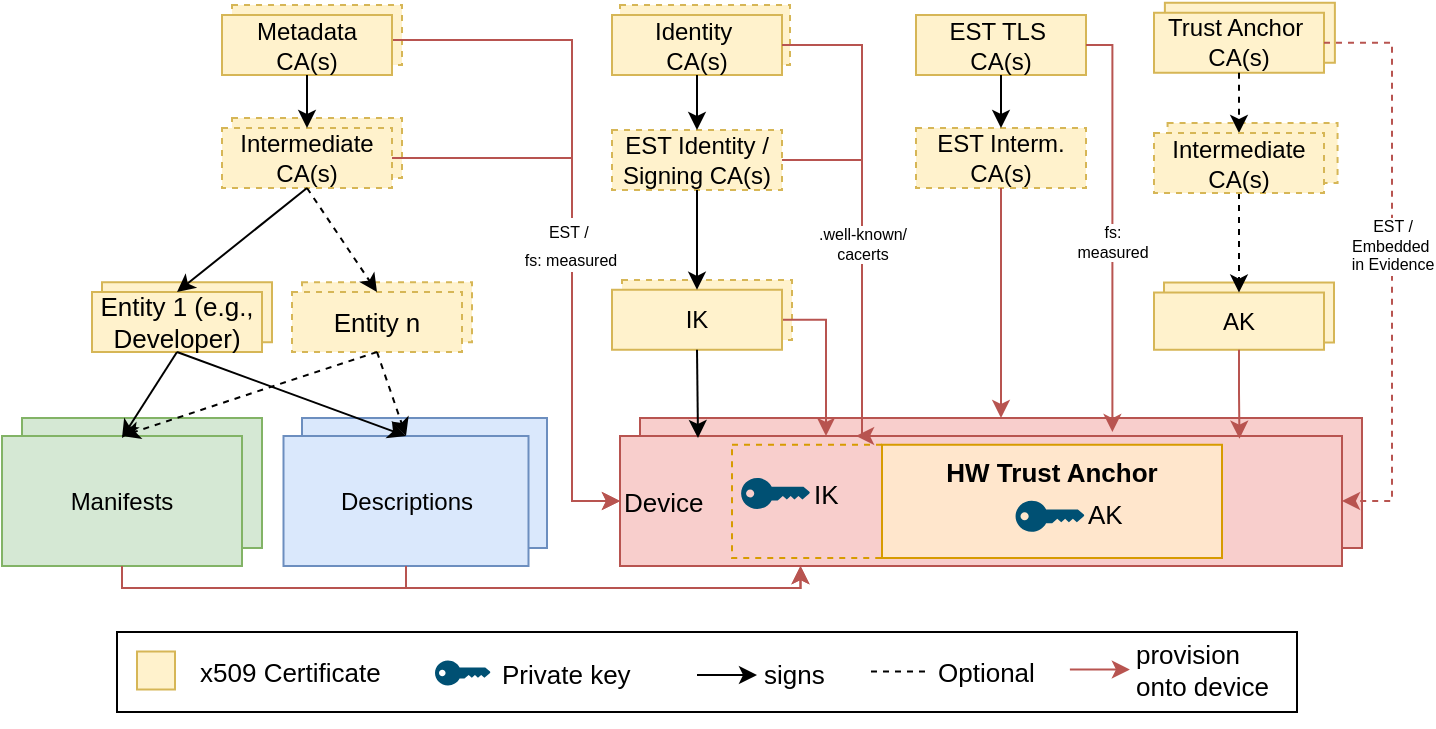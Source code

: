 <mxfile version="24.7.17">
  <diagram name="Page-1" id="c7558073-3199-34d8-9f00-42111426c3f3">
    <mxGraphModel dx="1147" dy="685" grid="1" gridSize="5" guides="1" tooltips="1" connect="1" arrows="1" fold="1" page="1" pageScale="1" pageWidth="827" pageHeight="583" background="#ffffff" math="0" shadow="0">
      <root>
        <mxCell id="0" />
        <mxCell id="1" parent="0" />
        <mxCell id="44NCKtH-gP_HFTM6XWKn-21" style="edgeStyle=orthogonalEdgeStyle;rounded=0;orthogonalLoop=1;jettySize=auto;html=1;strokeWidth=1;fillColor=#f8cecc;strokeColor=#B85450;labelBackgroundColor=none;fontColor=#B85450;fontSize=13;exitX=1;exitY=0.5;exitDx=0;exitDy=0;entryX=0.326;entryY=-0.002;entryDx=0;entryDy=0;entryPerimeter=0;" edge="1" parent="1" source="44NCKtH-gP_HFTM6XWKn-2" target="XZrWQa47vpsKSi6NGQRx-155">
          <mxGeometry relative="1" as="geometry">
            <Array as="points">
              <mxPoint x="435" y="99" />
              <mxPoint x="435" y="237" />
            </Array>
            <mxPoint x="400" y="47" as="sourcePoint" />
            <mxPoint x="435" y="235" as="targetPoint" />
          </mxGeometry>
        </mxCell>
        <mxCell id="44NCKtH-gP_HFTM6XWKn-19" value="" style="rounded=0;whiteSpace=wrap;html=1;fontSize=12;fillColor=#fff2cc;strokeColor=#d6b656;dashed=1;" vertex="1" parent="1">
          <mxGeometry x="314" y="21.5" width="85" height="30" as="geometry" />
        </mxCell>
        <mxCell id="PMi50G0CGIsBxz_Y-nNm-3" value="" style="rounded=0;whiteSpace=wrap;html=1;fillColor=#fff2cc;strokeColor=#d6b656;dashed=1;" parent="1" vertex="1">
          <mxGeometry x="155" y="160.12" width="85" height="30" as="geometry" />
        </mxCell>
        <mxCell id="xCGFAuXxcPu9EQHwci0N-7" value="" style="rounded=0;whiteSpace=wrap;html=1;fontSize=12;fillColor=#fff2cc;strokeColor=#d6b656;" parent="1" vertex="1">
          <mxGeometry x="586.44" y="20.38" width="85" height="30" as="geometry" />
        </mxCell>
        <mxCell id="xCGFAuXxcPu9EQHwci0N-5" value="&lt;br&gt;&lt;span style=&quot;font-size: 13px;&quot;&gt;&lt;br&gt;&lt;/span&gt;" style="rounded=0;whiteSpace=wrap;html=1;fillColor=#fff2cc;strokeColor=#d6b656;" parent="1" vertex="1">
          <mxGeometry x="55" y="160.12" width="85" height="30" as="geometry" />
        </mxCell>
        <mxCell id="xCGFAuXxcPu9EQHwci0N-4" value="IK" style="rounded=0;whiteSpace=wrap;html=1;fillColor=#fff2cc;strokeColor=#d6b656;dashed=1;" parent="1" vertex="1">
          <mxGeometry x="315" y="159" width="85" height="30" as="geometry" />
        </mxCell>
        <mxCell id="xCGFAuXxcPu9EQHwci0N-2" value="AK" style="rounded=0;whiteSpace=wrap;html=1;fillColor=#fff2cc;strokeColor=#d6b656;" parent="1" vertex="1">
          <mxGeometry x="586" y="160.26" width="85" height="30" as="geometry" />
        </mxCell>
        <mxCell id="3faHX_i5NJa0xrsA4znI-26" value="Platform" style="rounded=0;whiteSpace=wrap;html=1;fillColor=#f8cecc;strokeColor=#B85450;fontSize=13;align=left;" parent="1" vertex="1">
          <mxGeometry x="324" y="228" width="361" height="65" as="geometry" />
        </mxCell>
        <mxCell id="XZrWQa47vpsKSi6NGQRx-155" value="Device" style="rounded=0;whiteSpace=wrap;html=1;fillColor=#f8cecc;strokeColor=#B85450;fontSize=13;align=left;" parent="1" vertex="1">
          <mxGeometry x="314" y="237" width="361" height="65" as="geometry" />
        </mxCell>
        <mxCell id="ssth_0C7Y2jpdA7x6vKq-1" value="" style="rounded=0;whiteSpace=wrap;html=1;dashed=1;fillColor=none;strokeColor=#d79b00;" parent="1" vertex="1">
          <mxGeometry x="370" y="241.38" width="75" height="56.62" as="geometry" />
        </mxCell>
        <mxCell id="3faHX_i5NJa0xrsA4znI-25" value="Root CA(s)" style="rounded=0;whiteSpace=wrap;html=1;fontSize=12;fillColor=#fff2cc;strokeColor=#d6b656;dashed=1;" parent="1" vertex="1">
          <mxGeometry x="120" y="21.5" width="85" height="30" as="geometry" />
        </mxCell>
        <mxCell id="3faHX_i5NJa0xrsA4znI-24" value="" style="rounded=0;whiteSpace=wrap;html=1;fillColor=#fff2cc;strokeColor=#d6b656;dashed=1;" parent="1" vertex="1">
          <mxGeometry x="120" y="78" width="85" height="30" as="geometry" />
        </mxCell>
        <mxCell id="qvZXDAoRQr3HOF4TxtXT-25" value="" style="rounded=0;whiteSpace=wrap;html=1;fontSize=13;fontColor=#506E3E;fontStyle=1" parent="1" vertex="1">
          <mxGeometry x="62.5" y="335" width="590" height="40" as="geometry" />
        </mxCell>
        <mxCell id="weA2HtZw8PSd_01OW3V7-1" style="edgeStyle=orthogonalEdgeStyle;rounded=0;orthogonalLoop=1;jettySize=auto;html=1;strokeWidth=1;fillColor=#f8cecc;strokeColor=#B85450;labelBackgroundColor=none;fontColor=#B85450;fontSize=13;" parent="1" source="yVVpJet7SP2F0J1fTP5u-1" edge="1">
          <mxGeometry relative="1" as="geometry">
            <Array as="points">
              <mxPoint x="417" y="179" />
            </Array>
            <mxPoint x="413.208" y="157.265" as="sourcePoint" />
            <mxPoint x="417" y="237" as="targetPoint" />
          </mxGeometry>
        </mxCell>
        <mxCell id="XZrWQa47vpsKSi6NGQRx-161" value="&lt;div style=&quot;font-size: 13px;&quot;&gt;&lt;br style=&quot;font-size: 13px;&quot;&gt;&lt;/div&gt;" style="whiteSpace=wrap;html=1;aspect=fixed;fillColor=#fff2cc;strokeColor=#d6b656;fontSize=13;" parent="1" vertex="1">
          <mxGeometry x="72.5" y="344.75" width="19" height="19" as="geometry" />
        </mxCell>
        <mxCell id="qvZXDAoRQr3HOF4TxtXT-1" style="edgeStyle=orthogonalEdgeStyle;rounded=0;orthogonalLoop=1;jettySize=auto;html=1;strokeColor=#000000;fontColor=#009900;startArrow=none;startFill=0;endArrow=classic;endFill=1;fontSize=13;" parent="1" edge="1">
          <mxGeometry relative="1" as="geometry">
            <Array as="points">
              <mxPoint x="371.5" y="356.5" />
              <mxPoint x="371.5" y="356.5" />
            </Array>
            <mxPoint x="352.5" y="356.5" as="sourcePoint" />
            <mxPoint x="382.5" y="356.5" as="targetPoint" />
          </mxGeometry>
        </mxCell>
        <mxCell id="qvZXDAoRQr3HOF4TxtXT-4" value="signs" style="text;html=1;strokeColor=none;fillColor=none;align=left;verticalAlign=middle;whiteSpace=wrap;rounded=0;fontSize=13;" parent="1" vertex="1">
          <mxGeometry x="383.5" y="345.5" width="38" height="20" as="geometry" />
        </mxCell>
        <mxCell id="qvZXDAoRQr3HOF4TxtXT-5" style="edgeStyle=orthogonalEdgeStyle;rounded=0;orthogonalLoop=1;jettySize=auto;html=1;strokeWidth=1;fillColor=#f8cecc;strokeColor=#b85450;labelBackgroundColor=none;fontColor=#B85450;fontSize=13;" parent="1" edge="1">
          <mxGeometry relative="1" as="geometry">
            <Array as="points">
              <mxPoint x="538.94" y="353.75" />
            </Array>
            <mxPoint x="538.94" y="353.75" as="sourcePoint" />
            <mxPoint x="568.94" y="353.75" as="targetPoint" />
          </mxGeometry>
        </mxCell>
        <mxCell id="qvZXDAoRQr3HOF4TxtXT-6" style="edgeStyle=orthogonalEdgeStyle;rounded=0;orthogonalLoop=1;jettySize=auto;html=1;exitX=0.5;exitY=1;exitDx=0;exitDy=0;fontColor=#506E3E;fontSize=13;" parent="1" edge="1">
          <mxGeometry relative="1" as="geometry">
            <mxPoint x="434.5" y="358.88" as="sourcePoint" />
            <mxPoint x="434.5" y="358.88" as="targetPoint" />
          </mxGeometry>
        </mxCell>
        <mxCell id="qvZXDAoRQr3HOF4TxtXT-7" value="&lt;span style=&quot;font-family: helvetica; font-size: 13px; font-style: normal; font-weight: 400; letter-spacing: normal; text-indent: 0px; text-transform: none; word-spacing: 0px; display: inline; float: none;&quot;&gt;provision onto device&lt;/span&gt;" style="text;html=1;align=left;verticalAlign=middle;whiteSpace=wrap;rounded=0;fontSize=13;labelBackgroundColor=none;" parent="1" vertex="1">
          <mxGeometry x="569.94" y="339.25" width="70" height="30" as="geometry" />
        </mxCell>
        <mxCell id="qvZXDAoRQr3HOF4TxtXT-26" value="&lt;div style=&quot;color: rgb(0, 0, 0); font-family: helvetica; font-size: 13px;&quot;&gt;x509&amp;nbsp;&lt;span style=&quot;font-size: 13px;&quot;&gt;Certificate&lt;br style=&quot;font-size: 13px;&quot;&gt;&lt;/span&gt;&lt;/div&gt;" style="text;whiteSpace=wrap;html=1;fontSize=13;fontColor=#506E3E;align=left;" parent="1" vertex="1">
          <mxGeometry x="101.5" y="340.75" width="80" height="23" as="geometry" />
        </mxCell>
        <mxCell id="9Y9nBBow84PKJYLxhup_-4" value="HW Trust Anchor&lt;br&gt;" style="rounded=0;whiteSpace=wrap;html=1;verticalAlign=top;fontSize=13;fillColor=#ffe6cc;strokeColor=#d79b00;fontStyle=1" parent="1" vertex="1">
          <mxGeometry x="445" y="241.38" width="170" height="56.62" as="geometry" />
        </mxCell>
        <mxCell id="9Y9nBBow84PKJYLxhup_-8" value="" style="points=[[0,0.5,0],[0.24,0,0],[0.5,0.28,0],[0.995,0.475,0],[0.5,0.72,0],[0.24,1,0]];verticalLabelPosition=bottom;sketch=0;html=1;verticalAlign=top;aspect=fixed;align=center;pointerEvents=1;shape=mxgraph.cisco19.key;fillColor=#005073;strokeColor=none;fontSize=13;" parent="1" vertex="1">
          <mxGeometry x="374.56" y="258" width="34.44" height="15.5" as="geometry" />
        </mxCell>
        <mxCell id="9Y9nBBow84PKJYLxhup_-9" value="&lt;span style=&quot;color: rgb(0, 0, 0); font-family: helvetica; font-size: 13px; font-style: normal; font-weight: 400; letter-spacing: normal; text-align: center; text-indent: 0px; text-transform: none; word-spacing: 0px; display: inline; float: none;&quot;&gt;IK&lt;br style=&quot;font-size: 13px;&quot;&gt;&lt;/span&gt;" style="text;whiteSpace=wrap;html=1;fontSize=13;fillColor=none;labelBackgroundColor=none;" parent="1" vertex="1">
          <mxGeometry x="409" y="252.31" width="27" height="26.88" as="geometry" />
        </mxCell>
        <mxCell id="9Y9nBBow84PKJYLxhup_-10" value="" style="points=[[0,0.5,0],[0.24,0,0],[0.5,0.28,0],[0.995,0.475,0],[0.5,0.72,0],[0.24,1,0]];verticalLabelPosition=bottom;sketch=0;html=1;verticalAlign=top;aspect=fixed;align=center;pointerEvents=1;shape=mxgraph.cisco19.key;fillColor=#005073;strokeColor=none;fontSize=13;" parent="1" vertex="1">
          <mxGeometry x="511.78" y="269.38" width="34.44" height="15.5" as="geometry" />
        </mxCell>
        <mxCell id="9Y9nBBow84PKJYLxhup_-11" value="&lt;span style=&quot;color: rgb(0 , 0 , 0) ; font-family: &amp;quot;helvetica&amp;quot; ; font-size: 13px ; font-style: normal ; font-weight: 400 ; letter-spacing: normal ; text-align: center ; text-indent: 0px ; text-transform: none ; word-spacing: 0px ; display: inline ; float: none&quot;&gt;AK&lt;br style=&quot;font-size: 13px&quot;&gt;&lt;/span&gt;" style="text;whiteSpace=wrap;html=1;fontSize=13;fillColor=none;labelBackgroundColor=none;" parent="1" vertex="1">
          <mxGeometry x="546.22" y="261.69" width="24" height="26.88" as="geometry" />
        </mxCell>
        <mxCell id="9Y9nBBow84PKJYLxhup_-18" value="" style="points=[[0,0.5,0],[0.24,0,0],[0.5,0.28,0],[0.995,0.475,0],[0.5,0.72,0],[0.24,1,0]];verticalLabelPosition=bottom;sketch=0;html=1;verticalAlign=top;aspect=fixed;align=center;pointerEvents=1;shape=mxgraph.cisco19.key;fillColor=#005073;strokeColor=none;fontSize=13;" parent="1" vertex="1">
          <mxGeometry x="221.5" y="349.25" width="27.75" height="12.5" as="geometry" />
        </mxCell>
        <mxCell id="9Y9nBBow84PKJYLxhup_-19" value="&lt;div style=&quot;color: rgb(0, 0, 0); font-family: helvetica; font-size: 13px;&quot;&gt;&lt;span style=&quot;font-size: 13px;&quot;&gt;Private key&lt;/span&gt;&lt;/div&gt;" style="text;whiteSpace=wrap;html=1;fontSize=13;fontColor=#506E3E;align=left;" parent="1" vertex="1">
          <mxGeometry x="252.5" y="342.25" width="95" height="40" as="geometry" />
        </mxCell>
        <mxCell id="ibMo_6hv5aNAYE1mwl-f-4" value="Intermediate CA(s)" style="rounded=0;whiteSpace=wrap;html=1;fillColor=#fff2cc;strokeColor=#d6b656;dashed=1;" parent="1" vertex="1">
          <mxGeometry x="115" y="83" width="85" height="30" as="geometry" />
        </mxCell>
        <mxCell id="v6hhvwz8bPr6fsz9CwB9-15" style="edgeStyle=orthogonalEdgeStyle;rounded=0;orthogonalLoop=1;jettySize=auto;html=1;fontColor=default;strokeColor=#B85450;strokeWidth=1;entryX=0;entryY=0.5;entryDx=0;entryDy=0;" parent="1" source="ibMo_6hv5aNAYE1mwl-f-7" target="XZrWQa47vpsKSi6NGQRx-155" edge="1">
          <mxGeometry relative="1" as="geometry">
            <Array as="points">
              <mxPoint x="290" y="39" />
              <mxPoint x="290" y="270" />
            </Array>
            <mxPoint x="654" y="156" as="targetPoint" />
          </mxGeometry>
        </mxCell>
        <mxCell id="ibMo_6hv5aNAYE1mwl-f-7" value="Metadata CA(s)" style="rounded=0;whiteSpace=wrap;html=1;fontSize=12;fillColor=#fff2cc;strokeColor=#d6b656;" parent="1" vertex="1">
          <mxGeometry x="115" y="26.5" width="85" height="30" as="geometry" />
        </mxCell>
        <mxCell id="yVVpJet7SP2F0J1fTP5u-1" value="IK" style="rounded=0;whiteSpace=wrap;html=1;fillColor=#fff2cc;strokeColor=#d6b656;" parent="1" vertex="1">
          <mxGeometry x="310" y="163.88" width="85" height="30" as="geometry" />
        </mxCell>
        <mxCell id="3faHX_i5NJa0xrsA4znI-2" value="" style="endArrow=classic;html=1;rounded=0;exitX=0.5;exitY=1;exitDx=0;exitDy=0;" parent="1" source="ibMo_6hv5aNAYE1mwl-f-7" target="ibMo_6hv5aNAYE1mwl-f-4" edge="1">
          <mxGeometry width="50" height="50" relative="1" as="geometry">
            <mxPoint x="125" y="215" as="sourcePoint" />
            <mxPoint x="175" y="165" as="targetPoint" />
          </mxGeometry>
        </mxCell>
        <mxCell id="3faHX_i5NJa0xrsA4znI-3" value="" style="endArrow=classic;html=1;rounded=0;exitX=0.5;exitY=1;exitDx=0;exitDy=0;" parent="1" source="yVVpJet7SP2F0J1fTP5u-1" edge="1">
          <mxGeometry width="50" height="50" relative="1" as="geometry">
            <mxPoint x="278" y="270" as="sourcePoint" />
            <mxPoint x="353" y="238" as="targetPoint" />
          </mxGeometry>
        </mxCell>
        <mxCell id="3faHX_i5NJa0xrsA4znI-4" value="Trust Anchor&amp;nbsp; CA(s)" style="rounded=0;whiteSpace=wrap;html=1;fontSize=12;fillColor=#fff2cc;strokeColor=#d6b656;" parent="1" vertex="1">
          <mxGeometry x="581" y="25.38" width="85" height="30" as="geometry" />
        </mxCell>
        <mxCell id="3faHX_i5NJa0xrsA4znI-5" value="" style="rounded=0;whiteSpace=wrap;html=1;fillColor=#fff2cc;strokeColor=#d6b656;dashed=1;" parent="1" vertex="1">
          <mxGeometry x="587.78" y="80.5" width="85" height="30" as="geometry" />
        </mxCell>
        <mxCell id="3faHX_i5NJa0xrsA4znI-6" value="" style="endArrow=classic;html=1;rounded=0;entryX=0.5;entryY=0;entryDx=0;entryDy=0;dashed=1;" parent="1" source="3faHX_i5NJa0xrsA4znI-4" target="xCGFAuXxcPu9EQHwci0N-1" edge="1">
          <mxGeometry width="50" height="50" relative="1" as="geometry">
            <mxPoint x="640.56" y="61.38" as="sourcePoint" />
            <mxPoint x="655.56" y="168.38" as="targetPoint" />
          </mxGeometry>
        </mxCell>
        <mxCell id="3faHX_i5NJa0xrsA4znI-14" value="&lt;span style=&quot;font-size: 13px&quot;&gt;Entity 1 (e.g., Developer)&lt;/span&gt;" style="rounded=0;whiteSpace=wrap;html=1;fillColor=#fff2cc;strokeColor=#d6b656;" parent="1" vertex="1">
          <mxGeometry x="50" y="165" width="85" height="30" as="geometry" />
        </mxCell>
        <mxCell id="3faHX_i5NJa0xrsA4znI-15" value="&lt;span style=&quot;font-size: 13px&quot;&gt;Entity n&lt;/span&gt;" style="rounded=0;whiteSpace=wrap;html=1;fillColor=#fff2cc;strokeColor=#d6b656;dashed=1;" parent="1" vertex="1">
          <mxGeometry x="150" y="165" width="85" height="30" as="geometry" />
        </mxCell>
        <mxCell id="3faHX_i5NJa0xrsA4znI-22" value="" style="endArrow=classic;html=1;rounded=0;dashed=1;exitX=0.5;exitY=1;exitDx=0;exitDy=0;entryX=0.5;entryY=0;entryDx=0;entryDy=0;" parent="1" source="ibMo_6hv5aNAYE1mwl-f-4" target="3faHX_i5NJa0xrsA4znI-15" edge="1">
          <mxGeometry width="50" height="50" relative="1" as="geometry">
            <mxPoint x="265" y="269" as="sourcePoint" />
            <mxPoint x="315" y="219" as="targetPoint" />
          </mxGeometry>
        </mxCell>
        <mxCell id="3faHX_i5NJa0xrsA4znI-23" value="" style="endArrow=classic;html=1;rounded=0;exitX=0.5;exitY=1;exitDx=0;exitDy=0;entryX=0.5;entryY=0;entryDx=0;entryDy=0;" parent="1" source="ibMo_6hv5aNAYE1mwl-f-4" target="3faHX_i5NJa0xrsA4znI-14" edge="1">
          <mxGeometry width="50" height="50" relative="1" as="geometry">
            <mxPoint x="265" y="269" as="sourcePoint" />
            <mxPoint x="315" y="219" as="targetPoint" />
          </mxGeometry>
        </mxCell>
        <mxCell id="3faHX_i5NJa0xrsA4znI-27" value="Descriptions" style="rounded=0;whiteSpace=wrap;html=1;fontSize=12;fillColor=#dae8fc;strokeColor=#6c8ebf;" parent="1" vertex="1">
          <mxGeometry x="155" y="228" width="122.5" height="65" as="geometry" />
        </mxCell>
        <mxCell id="3faHX_i5NJa0xrsA4znI-28" value="Manifests" style="rounded=0;whiteSpace=wrap;html=1;fontSize=12;fillColor=#d5e8d4;strokeColor=#82b366;" parent="1" vertex="1">
          <mxGeometry x="15" y="228" width="120" height="65" as="geometry" />
        </mxCell>
        <mxCell id="3faHX_i5NJa0xrsA4znI-16" value="Manifests" style="rounded=0;whiteSpace=wrap;html=1;fontSize=12;fillColor=#d5e8d4;strokeColor=#82b366;" parent="1" vertex="1">
          <mxGeometry x="5" y="237" width="120" height="65" as="geometry" />
        </mxCell>
        <mxCell id="3faHX_i5NJa0xrsA4znI-17" value="Descriptions" style="rounded=0;whiteSpace=wrap;html=1;fontSize=12;fillColor=#dae8fc;strokeColor=#6c8ebf;" parent="1" vertex="1">
          <mxGeometry x="145.75" y="237" width="122.5" height="65" as="geometry" />
        </mxCell>
        <mxCell id="3faHX_i5NJa0xrsA4znI-18" value="" style="endArrow=classic;html=1;rounded=0;exitX=0.5;exitY=1;exitDx=0;exitDy=0;" parent="1" source="3faHX_i5NJa0xrsA4znI-14" edge="1">
          <mxGeometry width="50" height="50" relative="1" as="geometry">
            <mxPoint x="265" y="339.88" as="sourcePoint" />
            <mxPoint x="65" y="238" as="targetPoint" />
          </mxGeometry>
        </mxCell>
        <mxCell id="3faHX_i5NJa0xrsA4znI-21" value="" style="endArrow=classic;html=1;rounded=0;exitX=0.5;exitY=1;exitDx=0;exitDy=0;entryX=0.5;entryY=0;entryDx=0;entryDy=0;dashed=1;" parent="1" source="3faHX_i5NJa0xrsA4znI-15" target="3faHX_i5NJa0xrsA4znI-16" edge="1">
          <mxGeometry width="50" height="50" relative="1" as="geometry">
            <mxPoint x="265" y="339.88" as="sourcePoint" />
            <mxPoint x="315" y="289.88" as="targetPoint" />
          </mxGeometry>
        </mxCell>
        <mxCell id="3faHX_i5NJa0xrsA4znI-20" value="" style="endArrow=classic;html=1;rounded=0;exitX=0.5;exitY=1;exitDx=0;exitDy=0;entryX=0.5;entryY=0;entryDx=0;entryDy=0;" parent="1" source="3faHX_i5NJa0xrsA4znI-14" target="3faHX_i5NJa0xrsA4znI-17" edge="1">
          <mxGeometry width="50" height="50" relative="1" as="geometry">
            <mxPoint x="265" y="339.88" as="sourcePoint" />
            <mxPoint x="315" y="289.88" as="targetPoint" />
          </mxGeometry>
        </mxCell>
        <mxCell id="3faHX_i5NJa0xrsA4znI-19" value="" style="endArrow=classic;html=1;rounded=0;exitX=0.5;exitY=1;exitDx=0;exitDy=0;entryX=0.5;entryY=0;entryDx=0;entryDy=0;dashed=1;" parent="1" source="3faHX_i5NJa0xrsA4znI-15" target="3faHX_i5NJa0xrsA4znI-17" edge="1">
          <mxGeometry width="50" height="50" relative="1" as="geometry">
            <mxPoint x="265" y="339.88" as="sourcePoint" />
            <mxPoint x="315" y="289.88" as="targetPoint" />
          </mxGeometry>
        </mxCell>
        <mxCell id="3faHX_i5NJa0xrsA4znI-32" style="edgeStyle=orthogonalEdgeStyle;rounded=0;orthogonalLoop=1;jettySize=auto;html=1;strokeWidth=1;labelBackgroundColor=none;fontColor=#D99A5F;fontSize=13;dashed=1;endArrow=none;endFill=0;" parent="1" edge="1">
          <mxGeometry relative="1" as="geometry">
            <mxPoint x="466.5" y="354.71" as="sourcePoint" />
            <mxPoint x="439.5" y="354" as="targetPoint" />
          </mxGeometry>
        </mxCell>
        <mxCell id="3faHX_i5NJa0xrsA4znI-33" value="&lt;font face=&quot;helvetica&quot;&gt;Optional&lt;/font&gt;" style="text;html=1;align=left;verticalAlign=middle;whiteSpace=wrap;rounded=0;fontSize=13;labelBackgroundColor=none;" parent="1" vertex="1">
          <mxGeometry x="470.5" y="345" width="60" height="20" as="geometry" />
        </mxCell>
        <mxCell id="3faHX_i5NJa0xrsA4znI-42" value="AK" style="rounded=0;whiteSpace=wrap;html=1;fillColor=#fff2cc;strokeColor=#d6b656;" parent="1" vertex="1">
          <mxGeometry x="581" y="165.26" width="85" height="28.62" as="geometry" />
        </mxCell>
        <mxCell id="3faHX_i5NJa0xrsA4znI-46" value="" style="endArrow=classic;html=1;rounded=0;dashed=1;exitX=0.5;exitY=1;exitDx=0;exitDy=0;entryX=0.5;entryY=0;entryDx=0;entryDy=0;" parent="1" source="xCGFAuXxcPu9EQHwci0N-1" target="3faHX_i5NJa0xrsA4znI-42" edge="1">
          <mxGeometry width="50" height="50" relative="1" as="geometry">
            <mxPoint x="438.0" y="125.88" as="sourcePoint" />
            <mxPoint x="585.0" y="157.88" as="targetPoint" />
          </mxGeometry>
        </mxCell>
        <mxCell id="3faHX_i5NJa0xrsA4znI-47" style="edgeStyle=orthogonalEdgeStyle;rounded=0;orthogonalLoop=1;jettySize=auto;html=1;strokeWidth=1;fillColor=#f8cecc;strokeColor=#B85450;labelBackgroundColor=none;fontColor=#B85450;fontSize=13;entryX=0.858;entryY=0.021;entryDx=0;entryDy=0;entryPerimeter=0;" parent="1" source="3faHX_i5NJa0xrsA4znI-42" edge="1" target="XZrWQa47vpsKSi6NGQRx-155">
          <mxGeometry relative="1" as="geometry">
            <Array as="points" />
            <mxPoint x="478" y="178" as="sourcePoint" />
            <mxPoint x="478.3" y="237" as="targetPoint" />
          </mxGeometry>
        </mxCell>
        <mxCell id="3faHX_i5NJa0xrsA4znI-48" style="edgeStyle=orthogonalEdgeStyle;rounded=0;orthogonalLoop=1;jettySize=auto;html=1;fontColor=default;strokeColor=#B85450;strokeWidth=1;exitX=1;exitY=0.5;exitDx=0;exitDy=0;entryX=1;entryY=0.5;entryDx=0;entryDy=0;dashed=1;" parent="1" source="3faHX_i5NJa0xrsA4znI-4" edge="1" target="XZrWQa47vpsKSi6NGQRx-155">
          <mxGeometry relative="1" as="geometry">
            <Array as="points">
              <mxPoint x="700" y="40" />
              <mxPoint x="700" y="270" />
            </Array>
            <mxPoint x="606" y="35.5" as="sourcePoint" />
            <mxPoint x="606" y="237" as="targetPoint" />
          </mxGeometry>
        </mxCell>
        <mxCell id="44NCKtH-gP_HFTM6XWKn-13" value="&lt;span style=&quot;font-size: 8px;&quot;&gt;EST /&lt;/span&gt;&lt;div style=&quot;font-size: 8px;&quot;&gt;Embedded&amp;nbsp;&lt;/div&gt;&lt;div style=&quot;font-size: 8px;&quot;&gt;in Evidence&lt;/div&gt;" style="edgeLabel;html=1;align=center;verticalAlign=middle;resizable=0;points=[];fontSize=8;" vertex="1" connectable="0" parent="3faHX_i5NJa0xrsA4znI-48">
          <mxGeometry x="-0.064" relative="1" as="geometry">
            <mxPoint as="offset" />
          </mxGeometry>
        </mxCell>
        <mxCell id="xCGFAuXxcPu9EQHwci0N-1" value="Intermediate CA(s)" style="rounded=0;whiteSpace=wrap;html=1;fillColor=#fff2cc;strokeColor=#d6b656;dashed=1;" parent="1" vertex="1">
          <mxGeometry x="581" y="85.5" width="85" height="30" as="geometry" />
        </mxCell>
        <mxCell id="mJ2X7JJiNQuj5i2WIIZH-1" value="" style="edgeStyle=elbowEdgeStyle;elbow=vertical;endArrow=classic;html=1;rounded=0;strokeWidth=1;exitX=0.5;exitY=1;exitDx=0;exitDy=0;entryX=0.25;entryY=1;entryDx=0;entryDy=0;strokeColor=#B85450;" parent="1" source="3faHX_i5NJa0xrsA4znI-17" target="XZrWQa47vpsKSi6NGQRx-155" edge="1">
          <mxGeometry width="50" height="50" relative="1" as="geometry">
            <mxPoint x="280" y="293" as="sourcePoint" />
            <mxPoint x="330" y="243" as="targetPoint" />
            <Array as="points">
              <mxPoint x="310" y="313" />
            </Array>
          </mxGeometry>
        </mxCell>
        <mxCell id="mJ2X7JJiNQuj5i2WIIZH-2" value="" style="edgeStyle=elbowEdgeStyle;elbow=vertical;endArrow=classic;html=1;rounded=0;strokeWidth=1;exitX=0.5;exitY=1;exitDx=0;exitDy=0;entryX=0.25;entryY=1;entryDx=0;entryDy=0;strokeColor=#B85450;" parent="1" source="3faHX_i5NJa0xrsA4znI-16" target="XZrWQa47vpsKSi6NGQRx-155" edge="1">
          <mxGeometry width="50" height="50" relative="1" as="geometry">
            <mxPoint x="222" y="307" as="sourcePoint" />
            <mxPoint x="410" y="313" as="targetPoint" />
            <Array as="points">
              <mxPoint x="235" y="313" />
            </Array>
          </mxGeometry>
        </mxCell>
        <mxCell id="mJ2X7JJiNQuj5i2WIIZH-3" style="edgeStyle=orthogonalEdgeStyle;rounded=0;orthogonalLoop=1;jettySize=auto;html=1;fontColor=default;strokeColor=#B85450;strokeWidth=1;exitX=1;exitY=0.5;exitDx=0;exitDy=0;entryX=0;entryY=0.5;entryDx=0;entryDy=0;" parent="1" source="ibMo_6hv5aNAYE1mwl-f-4" target="XZrWQa47vpsKSi6NGQRx-155" edge="1">
          <mxGeometry relative="1" as="geometry">
            <Array as="points">
              <mxPoint x="290" y="98" />
              <mxPoint x="290" y="270" />
            </Array>
            <mxPoint x="430" y="233" as="targetPoint" />
            <mxPoint x="399" y="44" as="sourcePoint" />
          </mxGeometry>
        </mxCell>
        <mxCell id="44NCKtH-gP_HFTM6XWKn-11" value="&lt;span style=&quot;font-size: 8px;&quot;&gt;EST /&amp;nbsp;&lt;/span&gt;&lt;div&gt;&lt;span style=&quot;font-size: 8px;&quot;&gt;fs:&amp;nbsp;&lt;/span&gt;&lt;span style=&quot;font-size: 8px;&quot;&gt;measured&lt;/span&gt;&lt;/div&gt;" style="edgeLabel;html=1;align=center;verticalAlign=middle;resizable=0;points=[];" vertex="1" connectable="0" parent="mJ2X7JJiNQuj5i2WIIZH-3">
          <mxGeometry x="-0.12" y="-1" relative="1" as="geometry">
            <mxPoint y="7" as="offset" />
          </mxGeometry>
        </mxCell>
        <mxCell id="noC5I_-mE2TUQeQZgc-e-1" value="Identity&amp;nbsp;&lt;div&gt;CA(s)&lt;/div&gt;" style="rounded=0;whiteSpace=wrap;html=1;fontSize=12;fillColor=#fff2cc;strokeColor=#d6b656;" parent="1" vertex="1">
          <mxGeometry x="310" y="26.5" width="85" height="30" as="geometry" />
        </mxCell>
        <mxCell id="44NCKtH-gP_HFTM6XWKn-1" value="EST TLS&amp;nbsp;&lt;div&gt;CA(s)&lt;/div&gt;" style="rounded=0;whiteSpace=wrap;html=1;fontSize=12;fillColor=#fff2cc;strokeColor=#d6b656;" vertex="1" parent="1">
          <mxGeometry x="462" y="26.5" width="85" height="30" as="geometry" />
        </mxCell>
        <mxCell id="44NCKtH-gP_HFTM6XWKn-2" value="EST Identity / Signing CA(s)" style="rounded=0;whiteSpace=wrap;html=1;fontSize=12;fillColor=#fff2cc;strokeColor=#d6b656;dashed=1;" vertex="1" parent="1">
          <mxGeometry x="310" y="84" width="85" height="30" as="geometry" />
        </mxCell>
        <mxCell id="44NCKtH-gP_HFTM6XWKn-5" value="" style="endArrow=classic;html=1;rounded=0;entryX=0.5;entryY=0;entryDx=0;entryDy=0;exitX=0.5;exitY=1;exitDx=0;exitDy=0;" edge="1" parent="1" source="44NCKtH-gP_HFTM6XWKn-2" target="yVVpJet7SP2F0J1fTP5u-1">
          <mxGeometry width="50" height="50" relative="1" as="geometry">
            <mxPoint x="230" y="170" as="sourcePoint" />
            <mxPoint x="280" y="120" as="targetPoint" />
          </mxGeometry>
        </mxCell>
        <mxCell id="44NCKtH-gP_HFTM6XWKn-6" value="" style="endArrow=classic;html=1;rounded=0;entryX=0.5;entryY=0;entryDx=0;entryDy=0;exitX=0.5;exitY=1;exitDx=0;exitDy=0;" edge="1" parent="1" source="noC5I_-mE2TUQeQZgc-e-1" target="44NCKtH-gP_HFTM6XWKn-2">
          <mxGeometry width="50" height="50" relative="1" as="geometry">
            <mxPoint x="300" y="135" as="sourcePoint" />
            <mxPoint x="350" y="85" as="targetPoint" />
          </mxGeometry>
        </mxCell>
        <mxCell id="44NCKtH-gP_HFTM6XWKn-7" style="edgeStyle=orthogonalEdgeStyle;rounded=0;orthogonalLoop=1;jettySize=auto;html=1;strokeWidth=1;fillColor=#f8cecc;strokeColor=#B85450;labelBackgroundColor=none;fontColor=#B85450;fontSize=13;exitX=1;exitY=0.5;exitDx=0;exitDy=0;entryX=0.327;entryY=0;entryDx=0;entryDy=0;entryPerimeter=0;" edge="1" parent="1">
          <mxGeometry relative="1" as="geometry">
            <Array as="points">
              <mxPoint x="435" y="42" />
              <mxPoint x="435" y="237" />
            </Array>
            <mxPoint x="395" y="41.5" as="sourcePoint" />
            <mxPoint x="432.047" y="237" as="targetPoint" />
          </mxGeometry>
        </mxCell>
        <mxCell id="44NCKtH-gP_HFTM6XWKn-9" value=".well-known/&lt;div style=&quot;font-size: 8px;&quot;&gt;cacerts&lt;/div&gt;" style="edgeLabel;html=1;align=center;verticalAlign=middle;resizable=0;points=[];fontSize=8;" vertex="1" connectable="0" parent="44NCKtH-gP_HFTM6XWKn-7">
          <mxGeometry x="0.107" relative="1" as="geometry">
            <mxPoint y="7" as="offset" />
          </mxGeometry>
        </mxCell>
        <mxCell id="44NCKtH-gP_HFTM6XWKn-14" value="EST Interm. CA(s)" style="rounded=0;whiteSpace=wrap;html=1;fontSize=12;fillColor=#fff2cc;strokeColor=#d6b656;dashed=1;" vertex="1" parent="1">
          <mxGeometry x="462" y="83" width="85" height="30" as="geometry" />
        </mxCell>
        <mxCell id="44NCKtH-gP_HFTM6XWKn-15" value="" style="endArrow=classic;html=1;rounded=0;entryX=0.5;entryY=0;entryDx=0;entryDy=0;exitX=0.5;exitY=1;exitDx=0;exitDy=0;fillColor=#f8cecc;strokeColor=#b85450;" edge="1" parent="1" source="44NCKtH-gP_HFTM6XWKn-14" target="3faHX_i5NJa0xrsA4znI-26">
          <mxGeometry width="50" height="50" relative="1" as="geometry">
            <mxPoint x="235" y="355" as="sourcePoint" />
            <mxPoint x="285" y="305" as="targetPoint" />
          </mxGeometry>
        </mxCell>
        <mxCell id="44NCKtH-gP_HFTM6XWKn-16" value="" style="endArrow=classic;html=1;rounded=0;exitX=0.5;exitY=1;exitDx=0;exitDy=0;" edge="1" parent="1" source="44NCKtH-gP_HFTM6XWKn-1" target="44NCKtH-gP_HFTM6XWKn-14">
          <mxGeometry width="50" height="50" relative="1" as="geometry">
            <mxPoint x="235" y="355" as="sourcePoint" />
            <mxPoint x="285" y="305" as="targetPoint" />
          </mxGeometry>
        </mxCell>
        <mxCell id="44NCKtH-gP_HFTM6XWKn-17" style="edgeStyle=orthogonalEdgeStyle;rounded=0;orthogonalLoop=1;jettySize=auto;html=1;strokeWidth=1;fillColor=#f8cecc;strokeColor=#B85450;labelBackgroundColor=none;fontColor=#B85450;fontSize=13;entryX=0.682;entryY=-0.03;entryDx=0;entryDy=0;entryPerimeter=0;exitX=1;exitY=0.5;exitDx=0;exitDy=0;" edge="1" parent="1" source="44NCKtH-gP_HFTM6XWKn-1" target="XZrWQa47vpsKSi6NGQRx-155">
          <mxGeometry relative="1" as="geometry">
            <Array as="points">
              <mxPoint x="560" y="42" />
            </Array>
            <mxPoint x="400" y="47" as="sourcePoint" />
            <mxPoint x="437" y="241" as="targetPoint" />
          </mxGeometry>
        </mxCell>
        <mxCell id="44NCKtH-gP_HFTM6XWKn-18" value="fs:&lt;div&gt;measured&lt;/div&gt;" style="edgeLabel;html=1;align=center;verticalAlign=middle;resizable=0;points=[];fontSize=8;" vertex="1" connectable="0" parent="44NCKtH-gP_HFTM6XWKn-17">
          <mxGeometry x="0.107" relative="1" as="geometry">
            <mxPoint y="-3" as="offset" />
          </mxGeometry>
        </mxCell>
      </root>
    </mxGraphModel>
  </diagram>
</mxfile>
